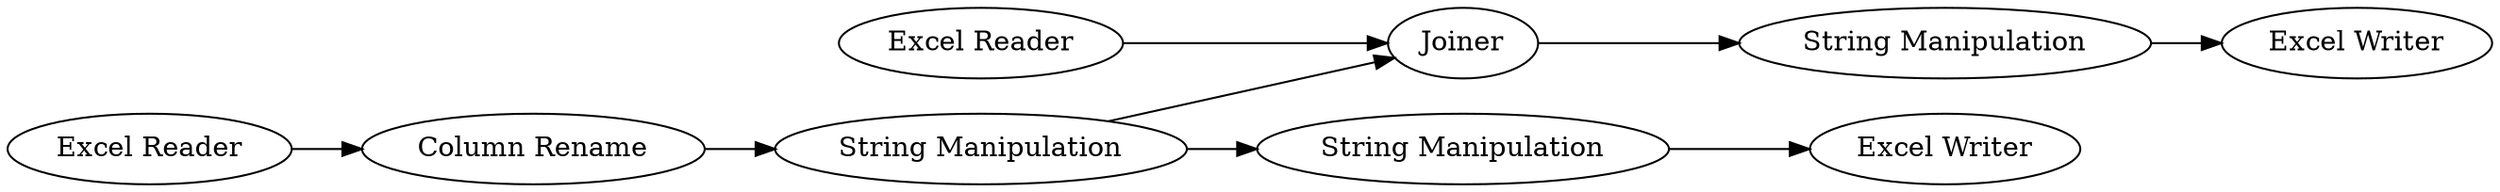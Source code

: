 digraph {
	6 -> 8
	3 -> 7
	8 -> 9
	7 -> 4
	5 -> 6
	1 -> 2
	2 -> 3
	3 -> 6
	5 [label="Excel Reader"]
	1 [label="Excel Reader"]
	7 [label="String Manipulation"]
	9 [label="Excel Writer"]
	4 [label="Excel Writer"]
	6 [label=Joiner]
	8 [label="String Manipulation"]
	3 [label="String Manipulation"]
	2 [label="Column Rename"]
	rankdir=LR
}
